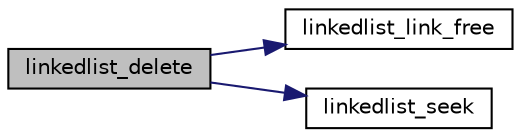 digraph "linkedlist_delete"
{
 // INTERACTIVE_SVG=YES
  edge [fontname="Helvetica",fontsize="10",labelfontname="Helvetica",labelfontsize="10"];
  node [fontname="Helvetica",fontsize="10",shape=record];
  rankdir="LR";
  Node1 [label="linkedlist_delete",height=0.2,width=0.4,color="black", fillcolor="grey75", style="filled", fontcolor="black"];
  Node1 -> Node2 [color="midnightblue",fontsize="10",style="solid",fontname="Helvetica"];
  Node2 [label="linkedlist_link_free",height=0.2,width=0.4,color="black", fillcolor="white", style="filled",URL="$linkedlist_8h.html#a99dea7659433a784546fe9107cee6891"];
  Node1 -> Node3 [color="midnightblue",fontsize="10",style="solid",fontname="Helvetica"];
  Node3 [label="linkedlist_seek",height=0.2,width=0.4,color="black", fillcolor="white", style="filled",URL="$linkedlist_8h.html#ac882cb489de4e5c02ff8a8453846dd8f"];
}
